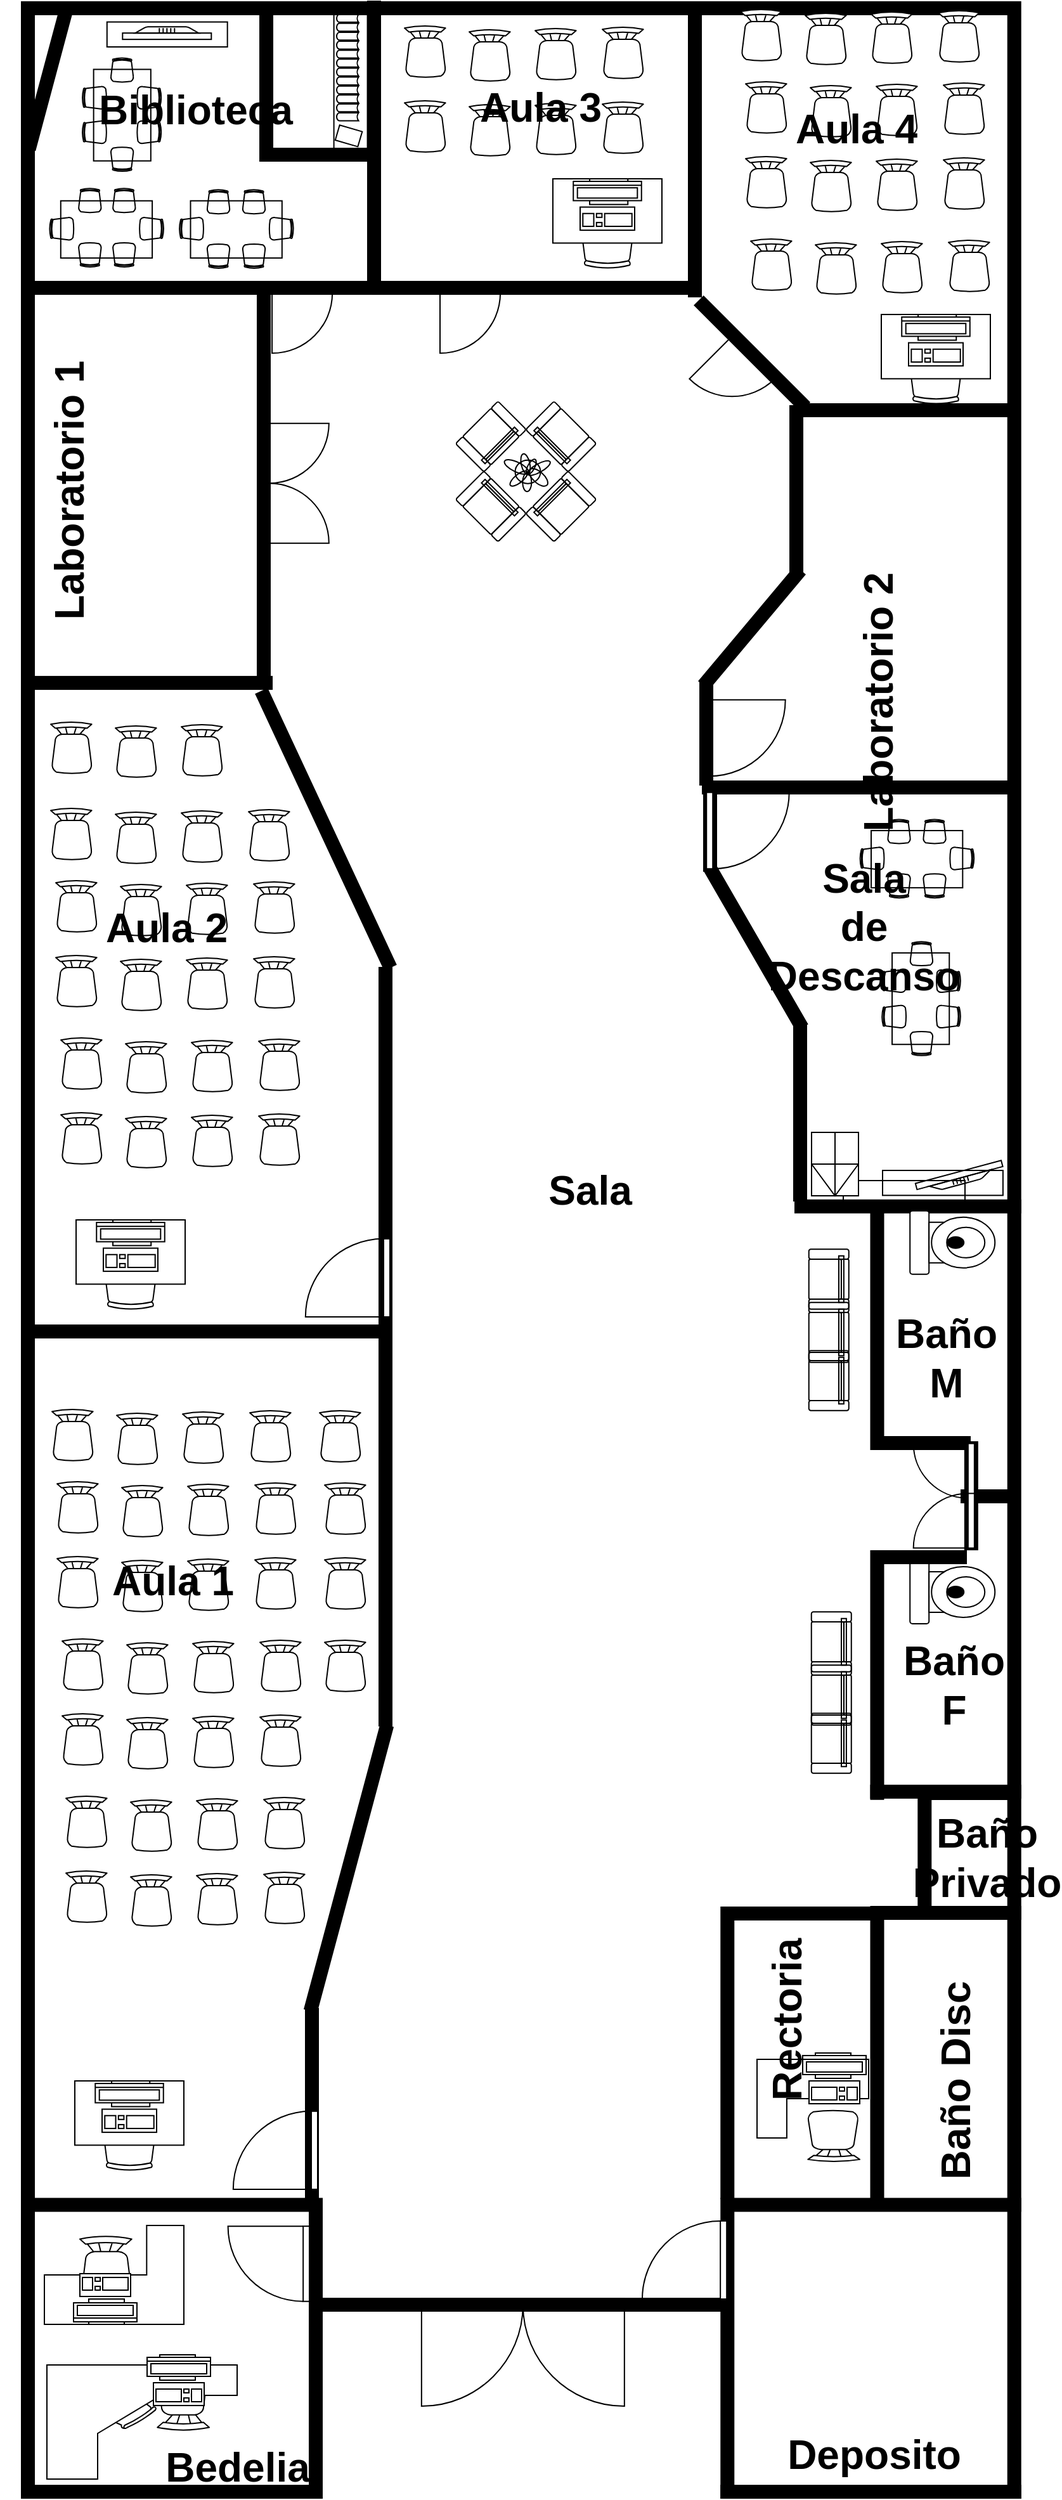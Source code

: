 <mxfile>
    <diagram id="dgVvvzZk0SjWQLnidcV5" name="Page-1">
        <mxGraphModel dx="4303" dy="3529" grid="0" gridSize="39.37" guides="0" tooltips="1" connect="0" arrows="0" fold="1" page="1" pageScale="1" pageWidth="827" pageHeight="1169" background="none" math="0" shadow="0">
            <root>
                <mxCell id="0"/>
                <mxCell id="1" parent="0"/>
                <mxCell id="N5z7B0Zgw7X8fARrvKfL-115" value="" style="verticalLabelPosition=bottom;html=1;verticalAlign=top;align=center;shape=mxgraph.floorplan.chair;fontFamily=Helvetica;fontSize=32;rotation=-180;" vertex="1" parent="1">
                    <mxGeometry x="-1547" y="-105" width="41" height="52" as="geometry"/>
                </mxCell>
                <mxCell id="N5z7B0Zgw7X8fARrvKfL-117" value="" style="verticalLabelPosition=bottom;html=1;verticalAlign=top;align=center;shape=mxgraph.floorplan.chair;fontFamily=Helvetica;fontSize=32;rotation=0;" vertex="1" parent="1">
                    <mxGeometry x="-1608" y="-207" width="41" height="52" as="geometry"/>
                </mxCell>
                <mxCell id="N5z7B0Zgw7X8fARrvKfL-28" value="" style="verticalLabelPosition=bottom;html=1;verticalAlign=top;align=center;shape=mxgraph.floorplan.wall;fillColor=#000000;" vertex="1" parent="1">
                    <mxGeometry x="-1044" y="-1023.62" width="177.86" height="10" as="geometry"/>
                </mxCell>
                <mxCell id="N5z7B0Zgw7X8fARrvKfL-14" value="" style="verticalLabelPosition=bottom;html=1;verticalAlign=top;align=center;shape=mxgraph.floorplan.wallCorner;fillColor=#000000;" vertex="1" parent="1">
                    <mxGeometry x="-946.848" y="-561.022" width="78.74" height="100" as="geometry"/>
                </mxCell>
                <mxCell id="N5z7B0Zgw7X8fARrvKfL-12" value="" style="verticalLabelPosition=bottom;html=1;verticalAlign=top;align=center;shape=mxgraph.floorplan.wallCorner;fillColor=#000000;" vertex="1" parent="1">
                    <mxGeometry x="-984.25" y="-466.534" width="118.11" height="234.251" as="geometry"/>
                </mxCell>
                <mxCell id="lHgjmgHsNAgAAuu9DMxv-4" value="" style="verticalLabelPosition=bottom;html=1;verticalAlign=top;align=center;shape=mxgraph.floorplan.doorUneven;dx=0.5;fillColor=none;" vertex="1" parent="1">
                    <mxGeometry x="-1338.58" y="-157.48" width="160" height="85" as="geometry"/>
                </mxCell>
                <mxCell id="N5z7B0Zgw7X8fARrvKfL-1" value="" style="verticalLabelPosition=bottom;html=1;verticalAlign=top;align=center;shape=mxgraph.floorplan.wall;fillColor=#000000;direction=south;" vertex="1" parent="1">
                    <mxGeometry x="-1417.32" y="-118.11" height="100" as="geometry"/>
                </mxCell>
                <mxCell id="N5z7B0Zgw7X8fARrvKfL-4" value="" style="verticalLabelPosition=bottom;html=1;verticalAlign=top;align=center;shape=mxgraph.floorplan.wall;fillColor=#000000;" vertex="1" parent="1">
                    <mxGeometry x="-1654" y="-10" width="236.68" height="10" as="geometry"/>
                </mxCell>
                <mxCell id="N5z7B0Zgw7X8fARrvKfL-5" value="" style="verticalLabelPosition=bottom;html=1;verticalAlign=top;align=center;shape=mxgraph.floorplan.wall;fillColor=#000000;" vertex="1" parent="1">
                    <mxGeometry x="-1102.36" y="-10" width="236.22" height="10" as="geometry"/>
                </mxCell>
                <mxCell id="N5z7B0Zgw7X8fARrvKfL-6" value="" style="verticalLabelPosition=bottom;html=1;verticalAlign=top;align=center;shape=mxgraph.floorplan.wall;fillColor=#000000;" vertex="1" parent="1">
                    <mxGeometry x="-1417.32" y="-157.48" width="314.96" height="10" as="geometry"/>
                </mxCell>
                <mxCell id="lHgjmgHsNAgAAuu9DMxv-9" value="" style="verticalLabelPosition=bottom;html=1;verticalAlign=top;align=center;shape=mxgraph.floorplan.wallCorner;fillColor=#000000;direction=south;" vertex="1" parent="1">
                    <mxGeometry x="-1653.54" y="-236.22" width="236.54" height="236.22" as="geometry"/>
                </mxCell>
                <mxCell id="lHgjmgHsNAgAAuu9DMxv-10" value="" style="verticalLabelPosition=bottom;html=1;verticalAlign=top;align=center;shape=mxgraph.floorplan.wallCorner;fillColor=#000000;" vertex="1" parent="1">
                    <mxGeometry x="-1102.36" y="-236.22" width="236.22" height="236.22" as="geometry"/>
                </mxCell>
                <mxCell id="N5z7B0Zgw7X8fARrvKfL-9" value="" style="verticalLabelPosition=bottom;html=1;verticalAlign=top;align=center;shape=mxgraph.floorplan.doorRight;aspect=fixed;rotation=90;" vertex="1" parent="1">
                    <mxGeometry x="-1161.415" y="-220.472" width="61.58" height="65.42" as="geometry"/>
                </mxCell>
                <mxCell id="N5z7B0Zgw7X8fARrvKfL-10" value="" style="verticalLabelPosition=bottom;html=1;verticalAlign=top;align=center;shape=mxgraph.floorplan.wallCorner;fillColor=#000000;" vertex="1" parent="1">
                    <mxGeometry x="-1102.36" y="-466" width="124.36" height="229.78" as="geometry"/>
                </mxCell>
                <mxCell id="lHgjmgHsNAgAAuu9DMxv-13" value="" style="verticalLabelPosition=bottom;html=1;verticalAlign=top;align=center;shape=mxgraph.floorplan.wall;fillColor=#000000;" vertex="1" parent="1">
                    <mxGeometry x="-1377.0" y="-1748" width="251.66" height="10" as="geometry"/>
                </mxCell>
                <mxCell id="lHgjmgHsNAgAAuu9DMxv-15" value="" style="verticalLabelPosition=bottom;html=1;verticalAlign=top;align=center;shape=mxgraph.floorplan.wall;fillColor=#000000;rotation=0;" vertex="1" parent="1">
                    <mxGeometry x="-1117" y="-1354" width="246.53" height="10" as="geometry"/>
                </mxCell>
                <mxCell id="lHgjmgHsNAgAAuu9DMxv-14" value="" style="verticalLabelPosition=bottom;html=1;verticalAlign=top;align=center;shape=mxgraph.floorplan.wall;fillColor=#000000;direction=south;" vertex="1" parent="1">
                    <mxGeometry x="-1048" y="-1650" width="10" height="133" as="geometry"/>
                </mxCell>
                <mxCell id="2" value="" style="verticalLabelPosition=bottom;html=1;verticalAlign=top;align=center;shape=mxgraph.floorplan.wall;fillColor=#000000;rotation=45;" vertex="1" parent="1">
                    <mxGeometry x="-1137" y="-1696" width="118.11" height="10" as="geometry"/>
                </mxCell>
                <mxCell id="lHgjmgHsNAgAAuu9DMxv-17" value="" style="verticalLabelPosition=bottom;html=1;verticalAlign=top;align=center;shape=mxgraph.floorplan.wall;fillColor=#000000;direction=south;rotation=90;" vertex="1" parent="1">
                    <mxGeometry x="-1517.78" y="-1877.86" width="10" height="269.71" as="geometry"/>
                </mxCell>
                <mxCell id="3" value="" style="verticalLabelPosition=bottom;html=1;verticalAlign=top;align=center;shape=mxgraph.floorplan.wall;fillColor=#000000;direction=south;" vertex="1" parent="1">
                    <mxGeometry x="-1468" y="-1740.15" width="10" height="304.69" as="geometry"/>
                </mxCell>
                <mxCell id="lHgjmgHsNAgAAuu9DMxv-18" value="" style="verticalLabelPosition=bottom;html=1;verticalAlign=top;align=center;shape=mxgraph.floorplan.doorRight;aspect=fixed;fillColor=none;rotation=90;flipH=1;" vertex="1" parent="1">
                    <mxGeometry x="-1488.06" y="-216.26" width="59.28" height="62.99" as="geometry"/>
                </mxCell>
                <mxCell id="lHgjmgHsNAgAAuu9DMxv-16" value="" style="verticalLabelPosition=bottom;html=1;verticalAlign=top;align=center;shape=mxgraph.floorplan.wall;fillColor=#000000;direction=south;" vertex="1" parent="1">
                    <mxGeometry x="-1381" y="-1969" width="10" height="230" as="geometry"/>
                </mxCell>
                <mxCell id="6" value="" style="verticalLabelPosition=bottom;html=1;verticalAlign=top;align=center;shape=mxgraph.floorplan.wall;fillColor=#000000;rotation=0;" vertex="1" parent="1">
                    <mxGeometry x="-1643" y="-1436.46" width="186.53" height="10" as="geometry"/>
                </mxCell>
                <mxCell id="7" value="" style="verticalLabelPosition=bottom;html=1;verticalAlign=top;align=center;shape=mxgraph.floorplan.wall;fillColor=#000000;rotation=65;" vertex="1" parent="1">
                    <mxGeometry x="-1534" y="-1321" width="240" height="10" as="geometry"/>
                </mxCell>
                <mxCell id="9" value="" style="verticalLabelPosition=bottom;html=1;verticalAlign=top;align=center;shape=mxgraph.floorplan.doorRight;aspect=fixed;rotation=-90;" vertex="1" parent="1">
                    <mxGeometry x="-1114.996" y="-1420" width="60.236" height="64.01" as="geometry"/>
                </mxCell>
                <mxCell id="10" value="" style="verticalLabelPosition=bottom;html=1;verticalAlign=top;align=center;shape=mxgraph.floorplan.wall;fillColor=#000000;direction=south;rotation=0;" vertex="1" parent="1">
                    <mxGeometry x="-1116" y="-1346" width="10" height="63" as="geometry"/>
                </mxCell>
                <mxCell id="11" value="" style="verticalLabelPosition=bottom;html=1;verticalAlign=top;align=center;shape=mxgraph.floorplan.wall;fillColor=#000000;rotation=60;" vertex="1" parent="1">
                    <mxGeometry x="-1147.67" y="-1227.88" width="145.34" height="10" as="geometry"/>
                </mxCell>
                <mxCell id="12" value="" style="verticalLabelPosition=bottom;html=1;verticalAlign=top;align=center;shape=mxgraph.floorplan.wall;fillColor=#000000;direction=south;rotation=90;" vertex="1" parent="1">
                    <mxGeometry x="-960" y="-1733" width="10" height="173" as="geometry"/>
                </mxCell>
                <mxCell id="lHgjmgHsNAgAAuu9DMxv-25" value="" style="group" connectable="0" vertex="1" parent="1">
                    <mxGeometry x="-1311.69" y="-1653.541" width="110.962" height="110.804" as="geometry"/>
                </mxCell>
                <mxCell id="lHgjmgHsNAgAAuu9DMxv-19" value="" style="verticalLabelPosition=bottom;html=1;verticalAlign=top;align=center;shape=mxgraph.floorplan.sofa;fillColor=none;rotation=-45;" vertex="1" parent="lHgjmgHsNAgAAuu9DMxv-25">
                    <mxGeometry x="59.49" y="67.211" width="47.25" height="31.5" as="geometry"/>
                </mxCell>
                <mxCell id="lHgjmgHsNAgAAuu9DMxv-20" value="" style="verticalLabelPosition=bottom;html=1;verticalAlign=top;align=center;shape=mxgraph.floorplan.plant;fillColor=none;" vertex="1" parent="lHgjmgHsNAgAAuu9DMxv-25">
                    <mxGeometry x="39.65" y="39.651" width="31.49" height="31.5" as="geometry"/>
                </mxCell>
                <mxCell id="lHgjmgHsNAgAAuu9DMxv-21" value="" style="verticalLabelPosition=bottom;html=1;verticalAlign=top;align=center;shape=mxgraph.floorplan.sofa;fillColor=none;rotation=45;" vertex="1" parent="lHgjmgHsNAgAAuu9DMxv-25">
                    <mxGeometry x="4.217" y="67.208" width="47.25" height="31.5" as="geometry"/>
                </mxCell>
                <mxCell id="lHgjmgHsNAgAAuu9DMxv-22" value="" style="verticalLabelPosition=bottom;html=1;verticalAlign=top;align=center;shape=mxgraph.floorplan.sofa;fillColor=none;rotation=-135;" vertex="1" parent="lHgjmgHsNAgAAuu9DMxv-25">
                    <mxGeometry x="59.494" y="12.095" width="47.25" height="31.5" as="geometry"/>
                </mxCell>
                <mxCell id="lHgjmgHsNAgAAuu9DMxv-23" value="" style="verticalLabelPosition=bottom;html=1;verticalAlign=top;align=center;shape=mxgraph.floorplan.sofa;fillColor=none;rotation=-225;" vertex="1" parent="lHgjmgHsNAgAAuu9DMxv-25">
                    <mxGeometry x="4.221" y="12.092" width="47.25" height="31.5" as="geometry"/>
                </mxCell>
                <mxCell id="15" value="" style="verticalLabelPosition=bottom;html=1;verticalAlign=top;align=center;shape=mxgraph.floorplan.wall;fillColor=#000000;direction=south;" vertex="1" parent="1">
                    <mxGeometry x="-1128.0" y="-1966" width="10" height="230" as="geometry"/>
                </mxCell>
                <mxCell id="lHgjmgHsNAgAAuu9DMxv-26" value="" style="verticalLabelPosition=bottom;html=1;verticalAlign=top;align=center;shape=mxgraph.floorplan.flat_tv;fillColor=none;" vertex="1" parent="1">
                    <mxGeometry x="-1574.34" y="-1948.93" width="70" height="10" as="geometry"/>
                </mxCell>
                <mxCell id="14" value="" style="verticalLabelPosition=bottom;html=1;verticalAlign=top;align=center;shape=mxgraph.floorplan.wall;fillColor=#000000;direction=south;rotation=0;" vertex="1" parent="1">
                    <mxGeometry x="-1045" y="-1163" width="10" height="140" as="geometry"/>
                </mxCell>
                <mxCell id="4" value="" style="verticalLabelPosition=bottom;html=1;verticalAlign=top;align=center;shape=mxgraph.floorplan.wall;fillColor=#000000;direction=south;rotation=40;" vertex="1" parent="1">
                    <mxGeometry x="-1083" y="-1534" width="10" height="118.11" as="geometry"/>
                </mxCell>
                <mxCell id="N5z7B0Zgw7X8fARrvKfL-37" value="" style="verticalLabelPosition=bottom;html=1;verticalAlign=top;align=center;shape=mxgraph.floorplan.wallCorner;fillColor=#000000;direction=north" vertex="1" parent="1">
                    <mxGeometry x="-984.25" y="-1015" width="78.25" height="188" as="geometry"/>
                </mxCell>
                <mxCell id="lHgjmgHsNAgAAuu9DMxv-42" value="" style="group" connectable="0" vertex="1" parent="1">
                    <mxGeometry x="-1606.292" y="-1924.508" width="62.697" height="89.869" as="geometry"/>
                </mxCell>
                <mxCell id="lHgjmgHsNAgAAuu9DMxv-34" value="" style="verticalLabelPosition=bottom;html=1;verticalAlign=top;align=center;shape=mxgraph.floorplan.office_chair;shadow=0;fillColor=none;rotation=90;" vertex="1" parent="lHgjmgHsNAgAAuu9DMxv-42">
                    <mxGeometry x="43.981" y="21.904" width="18.04" height="19.393" as="geometry"/>
                </mxCell>
                <mxCell id="lHgjmgHsNAgAAuu9DMxv-35" value="" style="verticalLabelPosition=bottom;html=1;verticalAlign=top;align=center;shape=mxgraph.floorplan.office_chair;shadow=0;direction=west;fillColor=none;rotation=90;" vertex="1" parent="lHgjmgHsNAgAAuu9DMxv-42">
                    <mxGeometry x="0.677" y="21.904" width="18.04" height="19.393" as="geometry"/>
                </mxCell>
                <mxCell id="lHgjmgHsNAgAAuu9DMxv-36" value="" style="verticalLabelPosition=bottom;html=1;verticalAlign=top;align=center;shape=mxgraph.floorplan.office_chair;shadow=0;direction=north;fillColor=none;rotation=90;" vertex="1" parent="lHgjmgHsNAgAAuu9DMxv-42">
                    <mxGeometry x="21.904" y="0.677" width="19.393" height="18.04" as="geometry"/>
                </mxCell>
                <mxCell id="lHgjmgHsNAgAAuu9DMxv-37" value="" style="verticalLabelPosition=bottom;html=1;verticalAlign=top;align=center;shape=mxgraph.floorplan.office_chair;shadow=0;direction=south;fillColor=none;rotation=90;" vertex="1" parent="lHgjmgHsNAgAAuu9DMxv-42">
                    <mxGeometry x="21.904" y="71.153" width="19.393" height="18.04" as="geometry"/>
                </mxCell>
                <mxCell id="lHgjmgHsNAgAAuu9DMxv-38" value="" style="verticalLabelPosition=bottom;html=1;verticalAlign=top;align=center;shape=mxgraph.floorplan.office_chair;shadow=0;fillColor=none;rotation=90;" vertex="1" parent="lHgjmgHsNAgAAuu9DMxv-42">
                    <mxGeometry x="43.981" y="49.076" width="18.04" height="19.393" as="geometry"/>
                </mxCell>
                <mxCell id="lHgjmgHsNAgAAuu9DMxv-39" value="" style="verticalLabelPosition=bottom;html=1;verticalAlign=top;align=center;shape=mxgraph.floorplan.office_chair;shadow=0;direction=west;fillColor=none;rotation=90;" vertex="1" parent="lHgjmgHsNAgAAuu9DMxv-42">
                    <mxGeometry x="0.677" y="49.076" width="18.04" height="19.393" as="geometry"/>
                </mxCell>
                <mxCell id="lHgjmgHsNAgAAuu9DMxv-40" value="" style="shape=rect;shadow=0;fillColor=none;rotation=90;" vertex="1" parent="lHgjmgHsNAgAAuu9DMxv-42">
                    <mxGeometry x="-4.418" y="22.753" width="72.16" height="45.1" as="geometry"/>
                </mxCell>
                <mxCell id="20" value="" style="verticalLabelPosition=bottom;html=1;verticalAlign=top;align=center;shape=mxgraph.floorplan.wall;fillColor=#000000;direction=south;" vertex="1" parent="1">
                    <mxGeometry x="-1430" y="-386" width="10" height="150.46" as="geometry"/>
                </mxCell>
                <mxCell id="lHgjmgHsNAgAAuu9DMxv-43" value="" style="group;rotation=90;" connectable="0" vertex="1" parent="1">
                    <mxGeometry x="-1618.105" y="-1834.641" width="62.697" height="89.869" as="geometry"/>
                </mxCell>
                <mxCell id="lHgjmgHsNAgAAuu9DMxv-44" value="" style="verticalLabelPosition=bottom;html=1;verticalAlign=top;align=center;shape=mxgraph.floorplan.office_chair;shadow=0;fillColor=none;rotation=180;" vertex="1" parent="lHgjmgHsNAgAAuu9DMxv-43">
                    <mxGeometry x="36" y="56" width="18.04" height="19.393" as="geometry"/>
                </mxCell>
                <mxCell id="lHgjmgHsNAgAAuu9DMxv-45" value="" style="verticalLabelPosition=bottom;html=1;verticalAlign=top;align=center;shape=mxgraph.floorplan.office_chair;shadow=0;direction=west;fillColor=none;rotation=180;" vertex="1" parent="lHgjmgHsNAgAAuu9DMxv-43">
                    <mxGeometry x="36" y="13" width="18.04" height="19.393" as="geometry"/>
                </mxCell>
                <mxCell id="lHgjmgHsNAgAAuu9DMxv-46" value="" style="verticalLabelPosition=bottom;html=1;verticalAlign=top;align=center;shape=mxgraph.floorplan.office_chair;shadow=0;direction=north;fillColor=none;rotation=180;" vertex="1" parent="lHgjmgHsNAgAAuu9DMxv-43">
                    <mxGeometry x="57" y="36" width="19.393" height="18.04" as="geometry"/>
                </mxCell>
                <mxCell id="lHgjmgHsNAgAAuu9DMxv-47" value="" style="verticalLabelPosition=bottom;html=1;verticalAlign=top;align=center;shape=mxgraph.floorplan.office_chair;shadow=0;direction=south;fillColor=none;rotation=180;" vertex="1" parent="lHgjmgHsNAgAAuu9DMxv-43">
                    <mxGeometry x="-14" y="36" width="19.393" height="18.04" as="geometry"/>
                </mxCell>
                <mxCell id="lHgjmgHsNAgAAuu9DMxv-48" value="" style="verticalLabelPosition=bottom;html=1;verticalAlign=top;align=center;shape=mxgraph.floorplan.office_chair;shadow=0;fillColor=none;rotation=180;" vertex="1" parent="lHgjmgHsNAgAAuu9DMxv-43">
                    <mxGeometry x="9" y="56" width="18.04" height="19.393" as="geometry"/>
                </mxCell>
                <mxCell id="lHgjmgHsNAgAAuu9DMxv-49" value="" style="verticalLabelPosition=bottom;html=1;verticalAlign=top;align=center;shape=mxgraph.floorplan.office_chair;shadow=0;direction=west;fillColor=none;rotation=180;" vertex="1" parent="lHgjmgHsNAgAAuu9DMxv-43">
                    <mxGeometry x="9" y="13" width="18.04" height="19.393" as="geometry"/>
                </mxCell>
                <mxCell id="lHgjmgHsNAgAAuu9DMxv-50" value="" style="shape=rect;shadow=0;fillColor=none;rotation=180;" vertex="1" parent="lHgjmgHsNAgAAuu9DMxv-43">
                    <mxGeometry x="-5" y="23" width="72.16" height="45.1" as="geometry"/>
                </mxCell>
                <mxCell id="21" value="" style="verticalLabelPosition=bottom;html=1;verticalAlign=top;align=center;shape=mxgraph.floorplan.wall;fillColor=#000000;direction=south;rotation=15;" vertex="1" parent="1">
                    <mxGeometry x="-1401" y="-613" width="10" height="232.46" as="geometry"/>
                </mxCell>
                <mxCell id="5" value="" style="verticalLabelPosition=bottom;html=1;verticalAlign=top;align=center;shape=mxgraph.floorplan.wall;fillColor=#000000;direction=south;rotation=0;" vertex="1" parent="1">
                    <mxGeometry x="-1119" y="-1433" width="10" height="82" as="geometry"/>
                </mxCell>
                <mxCell id="lHgjmgHsNAgAAuu9DMxv-51" value="" style="group;rotation=90;" connectable="0" vertex="1" parent="1">
                    <mxGeometry x="-1515.748" y="-1834.644" width="62.697" height="89.869" as="geometry"/>
                </mxCell>
                <mxCell id="lHgjmgHsNAgAAuu9DMxv-52" value="" style="verticalLabelPosition=bottom;html=1;verticalAlign=top;align=center;shape=mxgraph.floorplan.office_chair;shadow=0;fillColor=none;rotation=180;" vertex="1" parent="lHgjmgHsNAgAAuu9DMxv-51">
                    <mxGeometry x="36" y="57" width="18.04" height="19.393" as="geometry"/>
                </mxCell>
                <mxCell id="lHgjmgHsNAgAAuu9DMxv-53" value="" style="verticalLabelPosition=bottom;html=1;verticalAlign=top;align=center;shape=mxgraph.floorplan.office_chair;shadow=0;direction=west;fillColor=none;rotation=180;" vertex="1" parent="lHgjmgHsNAgAAuu9DMxv-51">
                    <mxGeometry x="36" y="14" width="18.04" height="19.393" as="geometry"/>
                </mxCell>
                <mxCell id="lHgjmgHsNAgAAuu9DMxv-54" value="" style="verticalLabelPosition=bottom;html=1;verticalAlign=top;align=center;shape=mxgraph.floorplan.office_chair;shadow=0;direction=north;fillColor=none;rotation=180;" vertex="1" parent="lHgjmgHsNAgAAuu9DMxv-51">
                    <mxGeometry x="57" y="36" width="19.393" height="18.04" as="geometry"/>
                </mxCell>
                <mxCell id="lHgjmgHsNAgAAuu9DMxv-55" value="" style="verticalLabelPosition=bottom;html=1;verticalAlign=top;align=center;shape=mxgraph.floorplan.office_chair;shadow=0;direction=south;fillColor=none;rotation=180;" vertex="1" parent="lHgjmgHsNAgAAuu9DMxv-51">
                    <mxGeometry x="-14" y="36" width="19.393" height="18.04" as="geometry"/>
                </mxCell>
                <mxCell id="lHgjmgHsNAgAAuu9DMxv-56" value="" style="verticalLabelPosition=bottom;html=1;verticalAlign=top;align=center;shape=mxgraph.floorplan.office_chair;shadow=0;fillColor=none;rotation=180;" vertex="1" parent="lHgjmgHsNAgAAuu9DMxv-51">
                    <mxGeometry x="8" y="57" width="18.04" height="19.393" as="geometry"/>
                </mxCell>
                <mxCell id="lHgjmgHsNAgAAuu9DMxv-57" value="" style="verticalLabelPosition=bottom;html=1;verticalAlign=top;align=center;shape=mxgraph.floorplan.office_chair;shadow=0;direction=west;fillColor=none;rotation=180;" vertex="1" parent="lHgjmgHsNAgAAuu9DMxv-51">
                    <mxGeometry x="8" y="14" width="18.04" height="19.393" as="geometry"/>
                </mxCell>
                <mxCell id="lHgjmgHsNAgAAuu9DMxv-58" value="" style="shape=rect;shadow=0;fillColor=none;rotation=180;" vertex="1" parent="lHgjmgHsNAgAAuu9DMxv-51">
                    <mxGeometry x="-5" y="23" width="72.16" height="45.1" as="geometry"/>
                </mxCell>
                <mxCell id="lHgjmgHsNAgAAuu9DMxv-61" value="" style="verticalLabelPosition=bottom;html=1;verticalAlign=top;align=center;shape=mxgraph.floorplan.wall;fillColor=#000000;rotation=-75;" vertex="1" parent="1">
                    <mxGeometry x="-1691.01" y="-1913.65" width="115.75" height="10" as="geometry"/>
                </mxCell>
                <mxCell id="22" value="" style="verticalLabelPosition=bottom;html=1;verticalAlign=top;align=center;shape=mxgraph.floorplan.wall;fillColor=#000000;direction=south;" vertex="1" parent="1">
                    <mxGeometry x="-1372" y="-1207" width="10" height="598" as="geometry"/>
                </mxCell>
                <mxCell id="lHgjmgHsNAgAAuu9DMxv-67" value="" style="verticalLabelPosition=bottom;html=1;verticalAlign=top;align=center;shape=mxgraph.floorplan.doorLeft;aspect=fixed;fillColor=none;" vertex="1" parent="1">
                    <mxGeometry x="-1456.47" y="-1744" width="47.55" height="50.53" as="geometry"/>
                </mxCell>
                <mxCell id="lHgjmgHsNAgAAuu9DMxv-65" value="" style="rounded=0;whiteSpace=wrap;html=1;fillColor=none;" vertex="1" parent="1">
                    <mxGeometry x="-1586.61" y="-1952.68" width="94.95" height="19.68" as="geometry"/>
                </mxCell>
                <mxCell id="lHgjmgHsNAgAAuu9DMxv-68" value="" style="verticalLabelPosition=bottom;html=1;verticalAlign=top;align=center;shape=mxgraph.floorplan.doorDouble;aspect=fixed;fillColor=none;rotation=-90;" vertex="1" parent="1">
                    <mxGeometry x="-1486" y="-1614" width="94.488" height="50.19" as="geometry"/>
                </mxCell>
                <mxCell id="lHgjmgHsNAgAAuu9DMxv-66" value="" style="verticalLabelPosition=bottom;html=1;verticalAlign=top;align=center;shape=mxgraph.floorplan.wallCorner;fillColor=#000000;direction=north" vertex="1" parent="1">
                    <mxGeometry x="-1466" y="-1960.63" width="86" height="117.63" as="geometry"/>
                </mxCell>
                <mxCell id="25" value="" style="verticalLabelPosition=bottom;html=1;verticalAlign=top;align=center;shape=mxgraph.floorplan.doorRight;aspect=fixed;rotation=90;" vertex="1" parent="1">
                    <mxGeometry x="-1427.005" y="-995.002" width="61.58" height="65.42" as="geometry"/>
                </mxCell>
                <mxCell id="N5z7B0Zgw7X8fARrvKfL-42" value="" style="verticalLabelPosition=bottom;html=1;verticalAlign=top;align=center;shape=mxgraph.floorplan.toilet;rotation=-90;" vertex="1" parent="1">
                    <mxGeometry x="-944.88" y="-1023.62" width="50" height="67" as="geometry"/>
                </mxCell>
                <mxCell id="26" value="" style="verticalLabelPosition=bottom;html=1;verticalAlign=top;align=center;shape=mxgraph.floorplan.doorRight;aspect=fixed;rotation=90;" vertex="1" parent="1">
                    <mxGeometry x="-1484.005" y="-307.002" width="61.58" height="65.42" as="geometry"/>
                </mxCell>
                <mxCell id="N5z7B0Zgw7X8fARrvKfL-43" value="" style="verticalLabelPosition=bottom;html=1;verticalAlign=top;align=center;shape=mxgraph.floorplan.toilet;rotation=-90;" vertex="1" parent="1">
                    <mxGeometry x="-944.88" y="-748.03" width="50" height="67" as="geometry"/>
                </mxCell>
                <mxCell id="27" value="" style="verticalLabelPosition=bottom;html=1;verticalAlign=top;align=center;shape=mxgraph.floorplan.doorRight;aspect=fixed;rotation=-90;" vertex="1" parent="1">
                    <mxGeometry x="-1111.996" y="-1347" width="60.236" height="64.01" as="geometry"/>
                </mxCell>
                <mxCell id="18" value="" style="verticalLabelPosition=bottom;html=1;verticalAlign=top;align=center;shape=mxgraph.floorplan.wall;fillColor=#000000;direction=south;rotation=90;" vertex="1" parent="1">
                    <mxGeometry x="-1510" y="-1062" width="10" height="284" as="geometry"/>
                </mxCell>
                <mxCell id="28" value="" style="verticalLabelPosition=bottom;html=1;verticalAlign=top;align=center;shape=mxgraph.floorplan.doorLeft;aspect=fixed;fillColor=none;" vertex="1" parent="1">
                    <mxGeometry x="-1324" y="-1744" width="47.55" height="50.53" as="geometry"/>
                </mxCell>
                <mxCell id="N5z7B0Zgw7X8fARrvKfL-41" value="" style="verticalLabelPosition=bottom;html=1;verticalAlign=top;align=center;shape=mxgraph.floorplan.wall;fillColor=#000000;" vertex="1" parent="1">
                    <mxGeometry x="-984.25" y="-559.05" width="118.11" height="3.94" as="geometry"/>
                </mxCell>
                <mxCell id="29" value="" style="verticalLabelPosition=bottom;html=1;verticalAlign=top;align=center;shape=mxgraph.floorplan.doorLeft;aspect=fixed;fillColor=none;rotation=45;" vertex="1" parent="1">
                    <mxGeometry x="-1115" y="-1699" width="47.55" height="50.53" as="geometry"/>
                </mxCell>
                <mxCell id="lHgjmgHsNAgAAuu9DMxv-6" value="" style="verticalLabelPosition=bottom;html=1;verticalAlign=top;align=center;shape=mxgraph.floorplan.wallU;fillColor=#000000;" vertex="1" parent="1">
                    <mxGeometry x="-1654" y="-1968.5" width="787.86" height="1968.5" as="geometry"/>
                </mxCell>
                <mxCell id="N5z7B0Zgw7X8fARrvKfL-40" value="" style="verticalLabelPosition=bottom;html=1;verticalAlign=top;align=center;shape=mxgraph.floorplan.wallCorner;fillColor=#000000;" vertex="1" parent="1">
                    <mxGeometry x="-984.25" y="-747" width="75.25" height="195.82" as="geometry"/>
                </mxCell>
                <mxCell id="N5z7B0Zgw7X8fARrvKfL-48" value="&lt;font style=&quot;font-size: 32px&quot;&gt;Bedelia&lt;/font&gt;" style="text;strokeColor=none;fillColor=none;html=1;fontSize=24;fontStyle=1;verticalAlign=middle;align=center;" vertex="1" parent="1">
                    <mxGeometry x="-1534" y="-44.0" width="100" height="40" as="geometry"/>
                </mxCell>
                <mxCell id="N5z7B0Zgw7X8fARrvKfL-49" value="&lt;font style=&quot;font-size: 32px&quot;&gt;Deposito&lt;/font&gt;" style="text;strokeColor=none;fillColor=none;html=1;fontSize=24;fontStyle=1;verticalAlign=middle;align=center;" vertex="1" parent="1">
                    <mxGeometry x="-1032" y="-54.0" width="100" height="40" as="geometry"/>
                </mxCell>
                <mxCell id="N5z7B0Zgw7X8fARrvKfL-51" value="&lt;font style=&quot;font-size: 32px&quot;&gt;Baño&lt;br&gt;F&lt;br&gt;&lt;/font&gt;" style="text;strokeColor=none;fillColor=none;html=1;fontSize=24;fontStyle=1;verticalAlign=middle;align=center;" vertex="1" parent="1">
                    <mxGeometry x="-969.0" y="-661" width="100" height="40" as="geometry"/>
                </mxCell>
                <mxCell id="N5z7B0Zgw7X8fARrvKfL-53" value="&lt;font style=&quot;font-size: 32px&quot;&gt;Baño&lt;br&gt;M&lt;br&gt;&lt;/font&gt;" style="text;strokeColor=none;fillColor=none;html=1;fontSize=24;fontStyle=1;verticalAlign=middle;align=center;" vertex="1" parent="1">
                    <mxGeometry x="-975.0" y="-919" width="100" height="40" as="geometry"/>
                </mxCell>
                <mxCell id="N5z7B0Zgw7X8fARrvKfL-55" value="&lt;font style=&quot;font-size: 32px&quot;&gt;Sala&lt;br&gt;de&lt;br&gt;Descanso&lt;br&gt;&lt;/font&gt;" style="text;strokeColor=none;fillColor=none;html=1;fontSize=24;fontStyle=1;verticalAlign=middle;align=center;" vertex="1" parent="1">
                    <mxGeometry x="-1040" y="-1259" width="100" height="40" as="geometry"/>
                </mxCell>
                <mxCell id="N5z7B0Zgw7X8fARrvKfL-56" value="&lt;font style=&quot;font-size: 32px&quot;&gt;Laboratorio 2&lt;br&gt;&lt;/font&gt;" style="text;strokeColor=none;fillColor=none;html=1;fontSize=24;fontStyle=1;verticalAlign=middle;align=center;rotation=-90;" vertex="1" parent="1">
                    <mxGeometry x="-1028" y="-1436" width="100" height="40" as="geometry"/>
                </mxCell>
                <mxCell id="N5z7B0Zgw7X8fARrvKfL-57" value="&lt;font style=&quot;font-size: 32px&quot;&gt;Laboratorio 1&lt;br&gt;&lt;br&gt;&lt;/font&gt;" style="text;strokeColor=none;fillColor=none;html=1;fontSize=24;fontStyle=1;verticalAlign=middle;align=center;direction=south;rotation=-90;" vertex="1" parent="1">
                    <mxGeometry x="-1617" y="-1633" width="40" height="100" as="geometry"/>
                </mxCell>
                <mxCell id="31" value="&lt;font style=&quot;font-size: 32px&quot;&gt;Baño Disc&lt;/font&gt;" style="text;strokeColor=none;fillColor=none;html=1;fontSize=24;fontStyle=1;verticalAlign=middle;align=center;rotation=-90;" vertex="1" parent="1">
                    <mxGeometry x="-967.0" y="-349" width="100" height="40" as="geometry"/>
                </mxCell>
                <mxCell id="lHgjmgHsNAgAAuu9DMxv-82" value="" style="verticalLabelPosition=bottom;html=1;verticalAlign=top;align=center;shape=mxgraph.floorplan.bookcase;fontSize=14;fillColor=none;rotation=90;" vertex="1" parent="1">
                    <mxGeometry x="-1447.41" y="-1918.93" width="105.9" height="26.48" as="geometry"/>
                </mxCell>
                <mxCell id="N5z7B0Zgw7X8fARrvKfL-59" value="&lt;font style=&quot;font-size: 32px&quot;&gt;Biblioteca&lt;br&gt;&lt;/font&gt;" style="text;strokeColor=none;fillColor=none;html=1;fontSize=24;fontStyle=1;verticalAlign=middle;align=center;" vertex="1" parent="1">
                    <mxGeometry x="-1567" y="-1903" width="100" height="40" as="geometry"/>
                </mxCell>
                <mxCell id="N5z7B0Zgw7X8fARrvKfL-76" value="" style="group;rotation=-180;" vertex="1" connectable="0" parent="1">
                    <mxGeometry x="-1671" y="-381" width="148.913" height="125.036" as="geometry"/>
                </mxCell>
                <mxCell id="N5z7B0Zgw7X8fARrvKfL-174" value="" style="group" vertex="1" connectable="0" parent="N5z7B0Zgw7X8fARrvKfL-76">
                    <mxGeometry x="59" y="52" width="86" height="70.96" as="geometry"/>
                </mxCell>
                <mxCell id="N5z7B0Zgw7X8fARrvKfL-73" value="" style="verticalLabelPosition=bottom;html=1;verticalAlign=top;align=center;shape=mxgraph.floorplan.office_chair;shadow=0;fontFamily=Helvetica;fontSize=32;rotation=-180;" vertex="1" parent="N5z7B0Zgw7X8fARrvKfL-174">
                    <mxGeometry x="21.5" y="27.37" width="43" height="43.59" as="geometry"/>
                </mxCell>
                <mxCell id="N5z7B0Zgw7X8fARrvKfL-74" value="" style="shape=rect;shadow=0;fontFamily=Helvetica;fontSize=32;rotation=-180;" vertex="1" parent="N5z7B0Zgw7X8fARrvKfL-174">
                    <mxGeometry x="1.153e-14" y="5.422e-15" width="86" height="50.686" as="geometry"/>
                </mxCell>
                <mxCell id="N5z7B0Zgw7X8fARrvKfL-75" value="" style="verticalLabelPosition=bottom;html=1;verticalAlign=top;align=center;shape=mxgraph.floorplan.workstation;shadow=0;flipV=1;fontFamily=Helvetica;fontSize=32;rotation=-180;" vertex="1" parent="N5z7B0Zgw7X8fARrvKfL-174">
                    <mxGeometry x="16.125" y="5.422e-15" width="53.75" height="40.549" as="geometry"/>
                </mxCell>
                <mxCell id="32" value="" style="verticalLabelPosition=bottom;html=1;verticalAlign=top;align=center;shape=mxgraph.floorplan.wall;fillColor=#000000;" vertex="1" parent="1">
                    <mxGeometry x="-913" y="-795" width="37.86" height="10" as="geometry"/>
                </mxCell>
                <mxCell id="N5z7B0Zgw7X8fARrvKfL-81" value="&lt;font style=&quot;font-size: 32px&quot;&gt;Baño&lt;br&gt;Privado&lt;br&gt;&lt;/font&gt;" style="text;strokeColor=none;fillColor=none;html=1;fontSize=24;fontStyle=1;verticalAlign=middle;align=center;" vertex="1" parent="1">
                    <mxGeometry x="-943.0" y="-525" width="100" height="40" as="geometry"/>
                </mxCell>
                <mxCell id="33" value="" style="verticalLabelPosition=bottom;html=1;verticalAlign=top;align=center;shape=mxgraph.floorplan.wall;fillColor=#000000;rotation=90;" vertex="1" parent="1">
                    <mxGeometry x="-947.57" y="-795.43" width="85" height="10" as="geometry"/>
                </mxCell>
                <mxCell id="34" value="" style="verticalLabelPosition=bottom;html=1;verticalAlign=top;align=center;shape=mxgraph.floorplan.doorLeft;aspect=fixed;rotation=90;" vertex="1" parent="1">
                    <mxGeometry x="-947" y="-833" width="43.08" height="45.77" as="geometry"/>
                </mxCell>
                <mxCell id="35" value="" style="verticalLabelPosition=bottom;html=1;verticalAlign=top;align=center;shape=mxgraph.floorplan.doorRight;aspect=fixed;rotation=90;" vertex="1" parent="1">
                    <mxGeometry x="-947" y="-793.63" width="43.08" height="45.77" as="geometry"/>
                </mxCell>
                <mxCell id="36" value="" style="verticalLabelPosition=bottom;html=1;verticalAlign=top;align=center;shape=mxgraph.floorplan.sofa;fillColor=none;rotation=90;" vertex="1" parent="1">
                    <mxGeometry x="-1041" y="-977" width="47.25" height="31.5" as="geometry"/>
                </mxCell>
                <mxCell id="37" value="" style="verticalLabelPosition=bottom;html=1;verticalAlign=top;align=center;shape=mxgraph.floorplan.sofa;fillColor=none;rotation=90;" vertex="1" parent="1">
                    <mxGeometry x="-1041" y="-935" width="47.25" height="31.5" as="geometry"/>
                </mxCell>
                <mxCell id="38" value="" style="verticalLabelPosition=bottom;html=1;verticalAlign=top;align=center;shape=mxgraph.floorplan.sofa;fillColor=none;rotation=90;" vertex="1" parent="1">
                    <mxGeometry x="-1041" y="-897" width="47.25" height="31.5" as="geometry"/>
                </mxCell>
                <mxCell id="39" value="" style="verticalLabelPosition=bottom;html=1;verticalAlign=top;align=center;shape=mxgraph.floorplan.sofa;fillColor=none;rotation=90;" vertex="1" parent="1">
                    <mxGeometry x="-1039" y="-691.0" width="47.25" height="31.5" as="geometry"/>
                </mxCell>
                <mxCell id="40" value="" style="verticalLabelPosition=bottom;html=1;verticalAlign=top;align=center;shape=mxgraph.floorplan.sofa;fillColor=none;rotation=90;" vertex="1" parent="1">
                    <mxGeometry x="-1039" y="-649.0" width="47.25" height="31.5" as="geometry"/>
                </mxCell>
                <mxCell id="41" value="" style="verticalLabelPosition=bottom;html=1;verticalAlign=top;align=center;shape=mxgraph.floorplan.sofa;fillColor=none;rotation=90;" vertex="1" parent="1">
                    <mxGeometry x="-1039" y="-611" width="47.25" height="31.5" as="geometry"/>
                </mxCell>
                <mxCell id="42" value="" style="verticalLabelPosition=bottom;html=1;verticalAlign=top;align=center;shape=mxgraph.floorplan.chair;fontFamily=Helvetica;fontSize=32;" vertex="1" parent="1">
                    <mxGeometry x="-1621.998" y="-619" width="32.433" height="41.134" as="geometry"/>
                </mxCell>
                <mxCell id="43" value="" style="verticalLabelPosition=bottom;html=1;verticalAlign=top;align=center;shape=mxgraph.floorplan.chair;fontFamily=Helvetica;fontSize=32;" vertex="1" parent="1">
                    <mxGeometry x="-1622.001" y="-678.003" width="32.433" height="41.134" as="geometry"/>
                </mxCell>
                <mxCell id="44" value="" style="verticalLabelPosition=bottom;html=1;verticalAlign=top;align=center;shape=mxgraph.floorplan.chair;fontFamily=Helvetica;fontSize=32;" vertex="1" parent="1">
                    <mxGeometry x="-1625.998" y="-743" width="32.433" height="41.134" as="geometry"/>
                </mxCell>
                <mxCell id="45" value="" style="verticalLabelPosition=bottom;html=1;verticalAlign=top;align=center;shape=mxgraph.floorplan.chair;fontFamily=Helvetica;fontSize=32;" vertex="1" parent="1">
                    <mxGeometry x="-1626.001" y="-802.003" width="32.433" height="41.134" as="geometry"/>
                </mxCell>
                <mxCell id="46" value="" style="verticalLabelPosition=bottom;html=1;verticalAlign=top;align=center;shape=mxgraph.floorplan.chair;fontFamily=Helvetica;fontSize=32;" vertex="1" parent="1">
                    <mxGeometry x="-1570.998" y="-616" width="32.433" height="41.134" as="geometry"/>
                </mxCell>
                <mxCell id="47" value="" style="verticalLabelPosition=bottom;html=1;verticalAlign=top;align=center;shape=mxgraph.floorplan.chair;fontFamily=Helvetica;fontSize=32;" vertex="1" parent="1">
                    <mxGeometry x="-1571.001" y="-675.003" width="32.433" height="41.134" as="geometry"/>
                </mxCell>
                <mxCell id="48" value="" style="verticalLabelPosition=bottom;html=1;verticalAlign=top;align=center;shape=mxgraph.floorplan.chair;fontFamily=Helvetica;fontSize=32;" vertex="1" parent="1">
                    <mxGeometry x="-1574.998" y="-740" width="32.433" height="41.134" as="geometry"/>
                </mxCell>
                <mxCell id="49" value="" style="verticalLabelPosition=bottom;html=1;verticalAlign=top;align=center;shape=mxgraph.floorplan.chair;fontFamily=Helvetica;fontSize=32;" vertex="1" parent="1">
                    <mxGeometry x="-1575.001" y="-799.003" width="32.433" height="41.134" as="geometry"/>
                </mxCell>
                <mxCell id="50" value="" style="verticalLabelPosition=bottom;html=1;verticalAlign=top;align=center;shape=mxgraph.floorplan.chair;fontFamily=Helvetica;fontSize=32;" vertex="1" parent="1">
                    <mxGeometry x="-1518.998" y="-617" width="32.433" height="41.134" as="geometry"/>
                </mxCell>
                <mxCell id="51" value="" style="verticalLabelPosition=bottom;html=1;verticalAlign=top;align=center;shape=mxgraph.floorplan.chair;fontFamily=Helvetica;fontSize=32;" vertex="1" parent="1">
                    <mxGeometry x="-1519.001" y="-676.003" width="32.433" height="41.134" as="geometry"/>
                </mxCell>
                <mxCell id="52" value="" style="verticalLabelPosition=bottom;html=1;verticalAlign=top;align=center;shape=mxgraph.floorplan.chair;fontFamily=Helvetica;fontSize=32;" vertex="1" parent="1">
                    <mxGeometry x="-1522.998" y="-741" width="32.433" height="41.134" as="geometry"/>
                </mxCell>
                <mxCell id="53" value="" style="verticalLabelPosition=bottom;html=1;verticalAlign=top;align=center;shape=mxgraph.floorplan.chair;fontFamily=Helvetica;fontSize=32;" vertex="1" parent="1">
                    <mxGeometry x="-1523.001" y="-800.003" width="32.433" height="41.134" as="geometry"/>
                </mxCell>
                <mxCell id="54" value="" style="verticalLabelPosition=bottom;html=1;verticalAlign=top;align=center;shape=mxgraph.floorplan.chair;fontFamily=Helvetica;fontSize=32;" vertex="1" parent="1">
                    <mxGeometry x="-1465.998" y="-618" width="32.433" height="41.134" as="geometry"/>
                </mxCell>
                <mxCell id="55" value="" style="verticalLabelPosition=bottom;html=1;verticalAlign=top;align=center;shape=mxgraph.floorplan.chair;fontFamily=Helvetica;fontSize=32;" vertex="1" parent="1">
                    <mxGeometry x="-1466.001" y="-677.003" width="32.433" height="41.134" as="geometry"/>
                </mxCell>
                <mxCell id="56" value="" style="verticalLabelPosition=bottom;html=1;verticalAlign=top;align=center;shape=mxgraph.floorplan.chair;fontFamily=Helvetica;fontSize=32;" vertex="1" parent="1">
                    <mxGeometry x="-1469.998" y="-742" width="32.433" height="41.134" as="geometry"/>
                </mxCell>
                <mxCell id="57" value="" style="verticalLabelPosition=bottom;html=1;verticalAlign=top;align=center;shape=mxgraph.floorplan.chair;fontFamily=Helvetica;fontSize=32;" vertex="1" parent="1">
                    <mxGeometry x="-1470.001" y="-801.003" width="32.433" height="41.134" as="geometry"/>
                </mxCell>
                <mxCell id="59" value="" style="verticalLabelPosition=bottom;html=1;verticalAlign=top;align=center;shape=mxgraph.floorplan.chair;fontFamily=Helvetica;fontSize=32;" vertex="1" parent="1">
                    <mxGeometry x="-1630.001" y="-859.003" width="32.433" height="41.134" as="geometry"/>
                </mxCell>
                <mxCell id="60" value="" style="verticalLabelPosition=bottom;html=1;verticalAlign=top;align=center;shape=mxgraph.floorplan.chair;fontFamily=Helvetica;fontSize=32;" vertex="1" parent="1">
                    <mxGeometry x="-1579.001" y="-856.003" width="32.433" height="41.134" as="geometry"/>
                </mxCell>
                <mxCell id="61" value="" style="verticalLabelPosition=bottom;html=1;verticalAlign=top;align=center;shape=mxgraph.floorplan.chair;fontFamily=Helvetica;fontSize=32;" vertex="1" parent="1">
                    <mxGeometry x="-1527.001" y="-857.003" width="32.433" height="41.134" as="geometry"/>
                </mxCell>
                <mxCell id="62" value="" style="verticalLabelPosition=bottom;html=1;verticalAlign=top;align=center;shape=mxgraph.floorplan.chair;fontFamily=Helvetica;fontSize=32;" vertex="1" parent="1">
                    <mxGeometry x="-1474.001" y="-858.003" width="32.433" height="41.134" as="geometry"/>
                </mxCell>
                <mxCell id="63" value="" style="verticalLabelPosition=bottom;html=1;verticalAlign=top;align=center;shape=mxgraph.floorplan.chair;fontFamily=Helvetica;fontSize=32;" vertex="1" parent="1">
                    <mxGeometry x="-1622.998" y="-1093" width="32.433" height="41.134" as="geometry"/>
                </mxCell>
                <mxCell id="64" value="" style="verticalLabelPosition=bottom;html=1;verticalAlign=top;align=center;shape=mxgraph.floorplan.chair;fontFamily=Helvetica;fontSize=32;" vertex="1" parent="1">
                    <mxGeometry x="-1623.001" y="-1152.003" width="32.433" height="41.134" as="geometry"/>
                </mxCell>
                <mxCell id="65" value="" style="verticalLabelPosition=bottom;html=1;verticalAlign=top;align=center;shape=mxgraph.floorplan.chair;fontFamily=Helvetica;fontSize=32;" vertex="1" parent="1">
                    <mxGeometry x="-1626.998" y="-1217" width="32.433" height="41.134" as="geometry"/>
                </mxCell>
                <mxCell id="66" value="" style="verticalLabelPosition=bottom;html=1;verticalAlign=top;align=center;shape=mxgraph.floorplan.chair;fontFamily=Helvetica;fontSize=32;" vertex="1" parent="1">
                    <mxGeometry x="-1627.001" y="-1276.003" width="32.433" height="41.134" as="geometry"/>
                </mxCell>
                <mxCell id="67" value="" style="verticalLabelPosition=bottom;html=1;verticalAlign=top;align=center;shape=mxgraph.floorplan.chair;fontFamily=Helvetica;fontSize=32;" vertex="1" parent="1">
                    <mxGeometry x="-1571.998" y="-1090" width="32.433" height="41.134" as="geometry"/>
                </mxCell>
                <mxCell id="68" value="" style="verticalLabelPosition=bottom;html=1;verticalAlign=top;align=center;shape=mxgraph.floorplan.chair;fontFamily=Helvetica;fontSize=32;" vertex="1" parent="1">
                    <mxGeometry x="-1572.001" y="-1149.003" width="32.433" height="41.134" as="geometry"/>
                </mxCell>
                <mxCell id="69" value="" style="verticalLabelPosition=bottom;html=1;verticalAlign=top;align=center;shape=mxgraph.floorplan.chair;fontFamily=Helvetica;fontSize=32;" vertex="1" parent="1">
                    <mxGeometry x="-1575.998" y="-1214" width="32.433" height="41.134" as="geometry"/>
                </mxCell>
                <mxCell id="70" value="" style="verticalLabelPosition=bottom;html=1;verticalAlign=top;align=center;shape=mxgraph.floorplan.chair;fontFamily=Helvetica;fontSize=32;" vertex="1" parent="1">
                    <mxGeometry x="-1576.001" y="-1273.003" width="32.433" height="41.134" as="geometry"/>
                </mxCell>
                <mxCell id="71" value="" style="verticalLabelPosition=bottom;html=1;verticalAlign=top;align=center;shape=mxgraph.floorplan.chair;fontFamily=Helvetica;fontSize=32;" vertex="1" parent="1">
                    <mxGeometry x="-1519.998" y="-1091" width="32.433" height="41.134" as="geometry"/>
                </mxCell>
                <mxCell id="72" value="" style="verticalLabelPosition=bottom;html=1;verticalAlign=top;align=center;shape=mxgraph.floorplan.chair;fontFamily=Helvetica;fontSize=32;" vertex="1" parent="1">
                    <mxGeometry x="-1520.001" y="-1150.003" width="32.433" height="41.134" as="geometry"/>
                </mxCell>
                <mxCell id="73" value="" style="verticalLabelPosition=bottom;html=1;verticalAlign=top;align=center;shape=mxgraph.floorplan.chair;fontFamily=Helvetica;fontSize=32;" vertex="1" parent="1">
                    <mxGeometry x="-1523.998" y="-1215" width="32.433" height="41.134" as="geometry"/>
                </mxCell>
                <mxCell id="74" value="" style="verticalLabelPosition=bottom;html=1;verticalAlign=top;align=center;shape=mxgraph.floorplan.chair;fontFamily=Helvetica;fontSize=32;" vertex="1" parent="1">
                    <mxGeometry x="-1524.001" y="-1274.003" width="32.433" height="41.134" as="geometry"/>
                </mxCell>
                <mxCell id="75" value="" style="verticalLabelPosition=bottom;html=1;verticalAlign=top;align=center;shape=mxgraph.floorplan.chair;fontFamily=Helvetica;fontSize=32;" vertex="1" parent="1">
                    <mxGeometry x="-1466.998" y="-1092" width="32.433" height="41.134" as="geometry"/>
                </mxCell>
                <mxCell id="76" value="" style="verticalLabelPosition=bottom;html=1;verticalAlign=top;align=center;shape=mxgraph.floorplan.chair;fontFamily=Helvetica;fontSize=32;" vertex="1" parent="1">
                    <mxGeometry x="-1467.001" y="-1151.003" width="32.433" height="41.134" as="geometry"/>
                </mxCell>
                <mxCell id="77" value="" style="verticalLabelPosition=bottom;html=1;verticalAlign=top;align=center;shape=mxgraph.floorplan.chair;fontFamily=Helvetica;fontSize=32;" vertex="1" parent="1">
                    <mxGeometry x="-1470.998" y="-1216" width="32.433" height="41.134" as="geometry"/>
                </mxCell>
                <mxCell id="78" value="" style="verticalLabelPosition=bottom;html=1;verticalAlign=top;align=center;shape=mxgraph.floorplan.chair;fontFamily=Helvetica;fontSize=32;" vertex="1" parent="1">
                    <mxGeometry x="-1471.001" y="-1275.003" width="32.433" height="41.134" as="geometry"/>
                </mxCell>
                <mxCell id="79" value="" style="verticalLabelPosition=bottom;html=1;verticalAlign=top;align=center;shape=mxgraph.floorplan.chair;fontFamily=Helvetica;fontSize=32;" vertex="1" parent="1">
                    <mxGeometry x="-1631.001" y="-1333.003" width="32.433" height="41.134" as="geometry"/>
                </mxCell>
                <mxCell id="80" value="" style="verticalLabelPosition=bottom;html=1;verticalAlign=top;align=center;shape=mxgraph.floorplan.chair;fontFamily=Helvetica;fontSize=32;" vertex="1" parent="1">
                    <mxGeometry x="-1580.001" y="-1330.003" width="32.433" height="41.134" as="geometry"/>
                </mxCell>
                <mxCell id="81" value="" style="verticalLabelPosition=bottom;html=1;verticalAlign=top;align=center;shape=mxgraph.floorplan.chair;fontFamily=Helvetica;fontSize=32;" vertex="1" parent="1">
                    <mxGeometry x="-1528.001" y="-1331.003" width="32.433" height="41.134" as="geometry"/>
                </mxCell>
                <mxCell id="82" value="" style="verticalLabelPosition=bottom;html=1;verticalAlign=top;align=center;shape=mxgraph.floorplan.chair;fontFamily=Helvetica;fontSize=32;" vertex="1" parent="1">
                    <mxGeometry x="-1475.001" y="-1332.003" width="32.433" height="41.134" as="geometry"/>
                </mxCell>
                <mxCell id="83" value="" style="verticalLabelPosition=bottom;html=1;verticalAlign=top;align=center;shape=mxgraph.floorplan.chair;fontFamily=Helvetica;fontSize=32;" vertex="1" parent="1">
                    <mxGeometry x="-1618.998" y="-495" width="32.433" height="41.134" as="geometry"/>
                </mxCell>
                <mxCell id="84" value="" style="verticalLabelPosition=bottom;html=1;verticalAlign=top;align=center;shape=mxgraph.floorplan.chair;fontFamily=Helvetica;fontSize=32;" vertex="1" parent="1">
                    <mxGeometry x="-1619.001" y="-554.003" width="32.433" height="41.134" as="geometry"/>
                </mxCell>
                <mxCell id="85" value="" style="verticalLabelPosition=bottom;html=1;verticalAlign=top;align=center;shape=mxgraph.floorplan.chair;fontFamily=Helvetica;fontSize=32;" vertex="1" parent="1">
                    <mxGeometry x="-1567.998" y="-492" width="32.433" height="41.134" as="geometry"/>
                </mxCell>
                <mxCell id="86" value="" style="verticalLabelPosition=bottom;html=1;verticalAlign=top;align=center;shape=mxgraph.floorplan.chair;fontFamily=Helvetica;fontSize=32;" vertex="1" parent="1">
                    <mxGeometry x="-1568.001" y="-551.003" width="32.433" height="41.134" as="geometry"/>
                </mxCell>
                <mxCell id="87" value="" style="verticalLabelPosition=bottom;html=1;verticalAlign=top;align=center;shape=mxgraph.floorplan.chair;fontFamily=Helvetica;fontSize=32;" vertex="1" parent="1">
                    <mxGeometry x="-1515.998" y="-493" width="32.433" height="41.134" as="geometry"/>
                </mxCell>
                <mxCell id="88" value="" style="verticalLabelPosition=bottom;html=1;verticalAlign=top;align=center;shape=mxgraph.floorplan.chair;fontFamily=Helvetica;fontSize=32;" vertex="1" parent="1">
                    <mxGeometry x="-1516.001" y="-552.003" width="32.433" height="41.134" as="geometry"/>
                </mxCell>
                <mxCell id="89" value="" style="verticalLabelPosition=bottom;html=1;verticalAlign=top;align=center;shape=mxgraph.floorplan.chair;fontFamily=Helvetica;fontSize=32;" vertex="1" parent="1">
                    <mxGeometry x="-1462.998" y="-494" width="32.433" height="41.134" as="geometry"/>
                </mxCell>
                <mxCell id="90" value="" style="verticalLabelPosition=bottom;html=1;verticalAlign=top;align=center;shape=mxgraph.floorplan.chair;fontFamily=Helvetica;fontSize=32;" vertex="1" parent="1">
                    <mxGeometry x="-1463.001" y="-553.003" width="32.433" height="41.134" as="geometry"/>
                </mxCell>
                <mxCell id="91" value="" style="verticalLabelPosition=bottom;html=1;verticalAlign=top;align=center;shape=mxgraph.floorplan.chair;fontFamily=Helvetica;fontSize=32;" vertex="1" parent="1">
                    <mxGeometry x="-1631.001" y="-1401.003" width="32.433" height="41.134" as="geometry"/>
                </mxCell>
                <mxCell id="92" value="" style="verticalLabelPosition=bottom;html=1;verticalAlign=top;align=center;shape=mxgraph.floorplan.chair;fontFamily=Helvetica;fontSize=32;" vertex="1" parent="1">
                    <mxGeometry x="-1580.001" y="-1398.003" width="32.433" height="41.134" as="geometry"/>
                </mxCell>
                <mxCell id="93" value="" style="verticalLabelPosition=bottom;html=1;verticalAlign=top;align=center;shape=mxgraph.floorplan.chair;fontFamily=Helvetica;fontSize=32;" vertex="1" parent="1">
                    <mxGeometry x="-1528.001" y="-1399.003" width="32.433" height="41.134" as="geometry"/>
                </mxCell>
                <mxCell id="94" value="" style="verticalLabelPosition=bottom;html=1;verticalAlign=top;align=center;shape=mxgraph.floorplan.chair;fontFamily=Helvetica;fontSize=32;" vertex="1" parent="1">
                    <mxGeometry x="-1415.001" y="-677.003" width="32.433" height="41.134" as="geometry"/>
                </mxCell>
                <mxCell id="95" value="" style="verticalLabelPosition=bottom;html=1;verticalAlign=top;align=center;shape=mxgraph.floorplan.chair;fontFamily=Helvetica;fontSize=32;" vertex="1" parent="1">
                    <mxGeometry x="-1414.998" y="-742" width="32.433" height="41.134" as="geometry"/>
                </mxCell>
                <mxCell id="96" value="" style="verticalLabelPosition=bottom;html=1;verticalAlign=top;align=center;shape=mxgraph.floorplan.chair;fontFamily=Helvetica;fontSize=32;" vertex="1" parent="1">
                    <mxGeometry x="-1415.001" y="-801.003" width="32.433" height="41.134" as="geometry"/>
                </mxCell>
                <mxCell id="97" value="" style="verticalLabelPosition=bottom;html=1;verticalAlign=top;align=center;shape=mxgraph.floorplan.chair;fontFamily=Helvetica;fontSize=32;" vertex="1" parent="1">
                    <mxGeometry x="-1419.001" y="-858.003" width="32.433" height="41.134" as="geometry"/>
                </mxCell>
                <mxCell id="98" value="&lt;font style=&quot;font-size: 32px&quot;&gt;Aula 1&lt;/font&gt;" style="text;strokeColor=none;fillColor=none;html=1;fontSize=24;fontStyle=1;verticalAlign=middle;align=center;" vertex="1" parent="1">
                    <mxGeometry x="-1585" y="-743" width="100" height="40" as="geometry"/>
                </mxCell>
                <mxCell id="99" value="&lt;font style=&quot;font-size: 32px&quot;&gt;Aula 2&lt;br&gt;&lt;/font&gt;" style="text;strokeColor=none;fillColor=none;html=1;fontSize=24;fontStyle=1;verticalAlign=middle;align=center;" vertex="1" parent="1">
                    <mxGeometry x="-1590" y="-1258" width="100" height="40" as="geometry"/>
                </mxCell>
                <mxCell id="N5z7B0Zgw7X8fARrvKfL-112" value="" style="verticalLabelPosition=bottom;html=1;verticalAlign=top;align=center;shape=mxgraph.floorplan.desk_corner;fontFamily=Helvetica;fontSize=32;" vertex="1" parent="1">
                    <mxGeometry x="-1634" y="-105" width="150" height="90" as="geometry"/>
                </mxCell>
                <mxCell id="100" value="" style="group;rotation=90;" connectable="0" vertex="1" parent="1">
                    <mxGeometry x="-978.998" y="-1338.004" width="62.697" height="89.869" as="geometry"/>
                </mxCell>
                <mxCell id="101" value="" style="verticalLabelPosition=bottom;html=1;verticalAlign=top;align=center;shape=mxgraph.floorplan.office_chair;shadow=0;fillColor=none;rotation=180;" vertex="1" parent="100">
                    <mxGeometry x="36" y="57" width="18.04" height="19.393" as="geometry"/>
                </mxCell>
                <mxCell id="102" value="" style="verticalLabelPosition=bottom;html=1;verticalAlign=top;align=center;shape=mxgraph.floorplan.office_chair;shadow=0;direction=west;fillColor=none;rotation=180;" vertex="1" parent="100">
                    <mxGeometry x="36" y="14" width="18.04" height="19.393" as="geometry"/>
                </mxCell>
                <mxCell id="103" value="" style="verticalLabelPosition=bottom;html=1;verticalAlign=top;align=center;shape=mxgraph.floorplan.office_chair;shadow=0;direction=north;fillColor=none;rotation=180;" vertex="1" parent="100">
                    <mxGeometry x="57" y="36" width="19.393" height="18.04" as="geometry"/>
                </mxCell>
                <mxCell id="104" value="" style="verticalLabelPosition=bottom;html=1;verticalAlign=top;align=center;shape=mxgraph.floorplan.office_chair;shadow=0;direction=south;fillColor=none;rotation=180;" vertex="1" parent="100">
                    <mxGeometry x="-14" y="36" width="19.393" height="18.04" as="geometry"/>
                </mxCell>
                <mxCell id="105" value="" style="verticalLabelPosition=bottom;html=1;verticalAlign=top;align=center;shape=mxgraph.floorplan.office_chair;shadow=0;fillColor=none;rotation=180;" vertex="1" parent="100">
                    <mxGeometry x="8" y="57" width="18.04" height="19.393" as="geometry"/>
                </mxCell>
                <mxCell id="106" value="" style="verticalLabelPosition=bottom;html=1;verticalAlign=top;align=center;shape=mxgraph.floorplan.office_chair;shadow=0;direction=west;fillColor=none;rotation=180;" vertex="1" parent="100">
                    <mxGeometry x="8" y="14" width="18.04" height="19.393" as="geometry"/>
                </mxCell>
                <mxCell id="107" value="" style="shape=rect;shadow=0;fillColor=none;rotation=180;" vertex="1" parent="100">
                    <mxGeometry x="-5" y="23" width="72.16" height="45.1" as="geometry"/>
                </mxCell>
                <mxCell id="108" value="" style="group;rotation=-180;" connectable="0" vertex="1" parent="1">
                    <mxGeometry x="-975.998" y="-1227.004" width="62.697" height="89.869" as="geometry"/>
                </mxCell>
                <mxCell id="109" value="" style="verticalLabelPosition=bottom;html=1;verticalAlign=top;align=center;shape=mxgraph.floorplan.office_chair;shadow=0;fillColor=none;rotation=-90;" vertex="1" parent="108">
                    <mxGeometry x="1" y="49" width="18.04" height="19.393" as="geometry"/>
                </mxCell>
                <mxCell id="110" value="" style="verticalLabelPosition=bottom;html=1;verticalAlign=top;align=center;shape=mxgraph.floorplan.office_chair;shadow=0;direction=west;fillColor=none;rotation=-90;" vertex="1" parent="108">
                    <mxGeometry x="44" y="49" width="18.04" height="19.393" as="geometry"/>
                </mxCell>
                <mxCell id="111" value="" style="verticalLabelPosition=bottom;html=1;verticalAlign=top;align=center;shape=mxgraph.floorplan.office_chair;shadow=0;direction=north;fillColor=none;rotation=-90;" vertex="1" parent="108">
                    <mxGeometry x="22" y="71" width="19.393" height="18.04" as="geometry"/>
                </mxCell>
                <mxCell id="112" value="" style="verticalLabelPosition=bottom;html=1;verticalAlign=top;align=center;shape=mxgraph.floorplan.office_chair;shadow=0;direction=south;fillColor=none;rotation=-90;" vertex="1" parent="108">
                    <mxGeometry x="22" width="19.393" height="18.04" as="geometry"/>
                </mxCell>
                <mxCell id="113" value="" style="verticalLabelPosition=bottom;html=1;verticalAlign=top;align=center;shape=mxgraph.floorplan.office_chair;shadow=0;fillColor=none;rotation=-90;" vertex="1" parent="108">
                    <mxGeometry x="1" y="21" width="18.04" height="19.393" as="geometry"/>
                </mxCell>
                <mxCell id="114" value="" style="verticalLabelPosition=bottom;html=1;verticalAlign=top;align=center;shape=mxgraph.floorplan.office_chair;shadow=0;direction=west;fillColor=none;rotation=-90;" vertex="1" parent="108">
                    <mxGeometry x="44" y="21" width="18.04" height="19.393" as="geometry"/>
                </mxCell>
                <mxCell id="115" value="" style="shape=rect;shadow=0;fillColor=none;rotation=-90;" vertex="1" parent="108">
                    <mxGeometry x="-5" y="22" width="72.16" height="45.1" as="geometry"/>
                </mxCell>
                <mxCell id="N5z7B0Zgw7X8fARrvKfL-116" value="" style="verticalLabelPosition=bottom;html=1;verticalAlign=top;align=center;shape=mxgraph.floorplan.desk_corner_2;fontFamily=Helvetica;fontSize=32;rotation=-180;" vertex="1" parent="1">
                    <mxGeometry x="-1636" y="-215" width="110" height="78" as="geometry"/>
                </mxCell>
                <mxCell id="117" value="&lt;font style=&quot;font-size: 32px&quot;&gt;Sala&lt;br&gt;&lt;/font&gt;" style="text;strokeColor=none;fillColor=none;html=1;fontSize=24;fontStyle=1;verticalAlign=middle;align=center;" vertex="1" parent="1">
                    <mxGeometry x="-1256" y="-1051" width="100" height="40" as="geometry"/>
                </mxCell>
                <mxCell id="118" value="" style="verticalLabelPosition=bottom;html=1;verticalAlign=top;align=center;shape=mxgraph.floorplan.flat_tv;fillColor=none;rotation=-195;" vertex="1" parent="1">
                    <mxGeometry x="-949" y="-1046.0" width="70" height="10" as="geometry"/>
                </mxCell>
                <mxCell id="119" value="" style="rounded=0;whiteSpace=wrap;html=1;fillColor=none;rotation=0;" vertex="1" parent="1">
                    <mxGeometry x="-975" y="-1047.0" width="94.95" height="19.68" as="geometry"/>
                </mxCell>
                <mxCell id="N5z7B0Zgw7X8fARrvKfL-119" value="" style="verticalLabelPosition=bottom;html=1;verticalAlign=top;align=center;shape=mxgraph.floorplan.workstation;fontFamily=Helvetica;fontSize=32;" vertex="1" parent="1">
                    <mxGeometry x="-1555" y="-113" width="50" height="40" as="geometry"/>
                </mxCell>
                <mxCell id="N5z7B0Zgw7X8fARrvKfL-120" value="" style="verticalLabelPosition=bottom;html=1;verticalAlign=top;align=center;shape=mxgraph.floorplan.workstation;fontFamily=Helvetica;fontSize=32;rotation=-180;" vertex="1" parent="1">
                    <mxGeometry x="-1613" y="-177" width="50" height="40" as="geometry"/>
                </mxCell>
                <mxCell id="N5z7B0Zgw7X8fARrvKfL-122" value="" style="verticalLabelPosition=bottom;html=1;verticalAlign=top;align=center;shape=mxgraph.floorplan.chair;fontFamily=Helvetica;fontSize=32;rotation=-180;" vertex="1" parent="1">
                    <mxGeometry x="-1034" y="-305.92" width="41" height="41" as="geometry"/>
                </mxCell>
                <mxCell id="N5z7B0Zgw7X8fARrvKfL-125" value="" style="verticalLabelPosition=bottom;html=1;verticalAlign=top;align=center;shape=mxgraph.floorplan.desk_corner_2;fontFamily=Helvetica;fontSize=32;rotation=0;" vertex="1" parent="1">
                    <mxGeometry x="-1074" y="-346" width="88" height="62" as="geometry"/>
                </mxCell>
                <mxCell id="120" value="" style="rounded=0;whiteSpace=wrap;html=1;fillColor=none;rotation=0;" vertex="1" parent="1">
                    <mxGeometry x="-1006" y="-1039" width="96" height="16" as="geometry"/>
                </mxCell>
                <mxCell id="N5z7B0Zgw7X8fARrvKfL-123" value="" style="verticalLabelPosition=bottom;html=1;verticalAlign=top;align=center;shape=mxgraph.floorplan.workstation;fontFamily=Helvetica;fontSize=32;rotation=0;" vertex="1" parent="1">
                    <mxGeometry x="-1038" y="-351" width="50" height="40" as="geometry"/>
                </mxCell>
                <mxCell id="N5z7B0Zgw7X8fARrvKfL-126" value="" style="verticalLabelPosition=bottom;html=1;verticalAlign=top;align=center;shape=mxgraph.floorplan.stairs;direction=south;fontFamily=Helvetica;fontSize=32;" vertex="1" parent="1">
                    <mxGeometry x="-1031" y="-1077" width="37" height="32" as="geometry"/>
                </mxCell>
                <mxCell id="30" value="&lt;font style=&quot;font-size: 32px&quot;&gt;Rectoria&lt;/font&gt;" style="text;strokeColor=none;fillColor=none;html=1;fontSize=24;fontStyle=1;verticalAlign=middle;align=center;rotation=-90;" vertex="1" parent="1">
                    <mxGeometry x="-1100" y="-397" width="100" height="40" as="geometry"/>
                </mxCell>
                <mxCell id="N5z7B0Zgw7X8fARrvKfL-128" value="" style="verticalLabelPosition=bottom;html=1;verticalAlign=top;align=center;shape=mxgraph.floorplan.chair;fontFamily=Helvetica;fontSize=32;" vertex="1" parent="1">
                    <mxGeometry x="-1079.001" y="-1782.003" width="32.433" height="41.134" as="geometry"/>
                </mxCell>
                <mxCell id="N5z7B0Zgw7X8fARrvKfL-129" value="" style="verticalLabelPosition=bottom;html=1;verticalAlign=top;align=center;shape=mxgraph.floorplan.chair;fontFamily=Helvetica;fontSize=32;" vertex="1" parent="1">
                    <mxGeometry x="-1082.998" y="-1847" width="32.433" height="41.134" as="geometry"/>
                </mxCell>
                <mxCell id="N5z7B0Zgw7X8fARrvKfL-130" value="" style="verticalLabelPosition=bottom;html=1;verticalAlign=top;align=center;shape=mxgraph.floorplan.chair;fontFamily=Helvetica;fontSize=32;" vertex="1" parent="1">
                    <mxGeometry x="-1083.001" y="-1906.003" width="32.433" height="41.134" as="geometry"/>
                </mxCell>
                <mxCell id="N5z7B0Zgw7X8fARrvKfL-132" value="" style="verticalLabelPosition=bottom;html=1;verticalAlign=top;align=center;shape=mxgraph.floorplan.chair;fontFamily=Helvetica;fontSize=32;" vertex="1" parent="1">
                    <mxGeometry x="-1028.001" y="-1779.003" width="32.433" height="41.134" as="geometry"/>
                </mxCell>
                <mxCell id="N5z7B0Zgw7X8fARrvKfL-133" value="" style="verticalLabelPosition=bottom;html=1;verticalAlign=top;align=center;shape=mxgraph.floorplan.chair;fontFamily=Helvetica;fontSize=32;" vertex="1" parent="1">
                    <mxGeometry x="-1031.998" y="-1844" width="32.433" height="41.134" as="geometry"/>
                </mxCell>
                <mxCell id="N5z7B0Zgw7X8fARrvKfL-134" value="" style="verticalLabelPosition=bottom;html=1;verticalAlign=top;align=center;shape=mxgraph.floorplan.chair;fontFamily=Helvetica;fontSize=32;" vertex="1" parent="1">
                    <mxGeometry x="-1032.001" y="-1903.003" width="32.433" height="41.134" as="geometry"/>
                </mxCell>
                <mxCell id="N5z7B0Zgw7X8fARrvKfL-136" value="" style="verticalLabelPosition=bottom;html=1;verticalAlign=top;align=center;shape=mxgraph.floorplan.chair;fontFamily=Helvetica;fontSize=32;" vertex="1" parent="1">
                    <mxGeometry x="-976.001" y="-1780.003" width="32.433" height="41.134" as="geometry"/>
                </mxCell>
                <mxCell id="N5z7B0Zgw7X8fARrvKfL-137" value="" style="verticalLabelPosition=bottom;html=1;verticalAlign=top;align=center;shape=mxgraph.floorplan.chair;fontFamily=Helvetica;fontSize=32;" vertex="1" parent="1">
                    <mxGeometry x="-979.998" y="-1845" width="32.433" height="41.134" as="geometry"/>
                </mxCell>
                <mxCell id="N5z7B0Zgw7X8fARrvKfL-138" value="" style="verticalLabelPosition=bottom;html=1;verticalAlign=top;align=center;shape=mxgraph.floorplan.chair;fontFamily=Helvetica;fontSize=32;" vertex="1" parent="1">
                    <mxGeometry x="-980.001" y="-1904.003" width="32.433" height="41.134" as="geometry"/>
                </mxCell>
                <mxCell id="N5z7B0Zgw7X8fARrvKfL-140" value="" style="verticalLabelPosition=bottom;html=1;verticalAlign=top;align=center;shape=mxgraph.floorplan.chair;fontFamily=Helvetica;fontSize=32;" vertex="1" parent="1">
                    <mxGeometry x="-923.001" y="-1781.003" width="32.433" height="41.134" as="geometry"/>
                </mxCell>
                <mxCell id="N5z7B0Zgw7X8fARrvKfL-141" value="" style="verticalLabelPosition=bottom;html=1;verticalAlign=top;align=center;shape=mxgraph.floorplan.chair;fontFamily=Helvetica;fontSize=32;" vertex="1" parent="1">
                    <mxGeometry x="-926.998" y="-1846" width="32.433" height="41.134" as="geometry"/>
                </mxCell>
                <mxCell id="N5z7B0Zgw7X8fARrvKfL-142" value="" style="verticalLabelPosition=bottom;html=1;verticalAlign=top;align=center;shape=mxgraph.floorplan.chair;fontFamily=Helvetica;fontSize=32;" vertex="1" parent="1">
                    <mxGeometry x="-927.001" y="-1905.003" width="32.433" height="41.134" as="geometry"/>
                </mxCell>
                <mxCell id="N5z7B0Zgw7X8fARrvKfL-143" value="" style="verticalLabelPosition=bottom;html=1;verticalAlign=top;align=center;shape=mxgraph.floorplan.chair;fontFamily=Helvetica;fontSize=32;" vertex="1" parent="1">
                    <mxGeometry x="-1087.001" y="-1963.003" width="32.433" height="41.134" as="geometry"/>
                </mxCell>
                <mxCell id="N5z7B0Zgw7X8fARrvKfL-144" value="" style="verticalLabelPosition=bottom;html=1;verticalAlign=top;align=center;shape=mxgraph.floorplan.chair;fontFamily=Helvetica;fontSize=32;" vertex="1" parent="1">
                    <mxGeometry x="-1036.001" y="-1960.003" width="32.433" height="41.134" as="geometry"/>
                </mxCell>
                <mxCell id="N5z7B0Zgw7X8fARrvKfL-145" value="" style="verticalLabelPosition=bottom;html=1;verticalAlign=top;align=center;shape=mxgraph.floorplan.chair;fontFamily=Helvetica;fontSize=32;" vertex="1" parent="1">
                    <mxGeometry x="-984.001" y="-1961.003" width="32.433" height="41.134" as="geometry"/>
                </mxCell>
                <mxCell id="N5z7B0Zgw7X8fARrvKfL-146" value="" style="verticalLabelPosition=bottom;html=1;verticalAlign=top;align=center;shape=mxgraph.floorplan.chair;fontFamily=Helvetica;fontSize=32;" vertex="1" parent="1">
                    <mxGeometry x="-931.001" y="-1962.003" width="32.433" height="41.134" as="geometry"/>
                </mxCell>
                <mxCell id="N5z7B0Zgw7X8fARrvKfL-147" value="&lt;font style=&quot;font-size: 32px&quot;&gt;Aula 4&lt;br&gt;&lt;/font&gt;" style="text;strokeColor=none;fillColor=none;html=1;fontSize=24;fontStyle=1;verticalAlign=middle;align=center;" vertex="1" parent="1">
                    <mxGeometry x="-1046" y="-1888" width="100" height="40" as="geometry"/>
                </mxCell>
                <mxCell id="N5z7B0Zgw7X8fARrvKfL-150" value="" style="verticalLabelPosition=bottom;html=1;verticalAlign=top;align=center;shape=mxgraph.floorplan.chair;fontFamily=Helvetica;fontSize=32;" vertex="1" parent="1">
                    <mxGeometry x="-1351.998" y="-1891" width="32.433" height="41.134" as="geometry"/>
                </mxCell>
                <mxCell id="N5z7B0Zgw7X8fARrvKfL-151" value="" style="verticalLabelPosition=bottom;html=1;verticalAlign=top;align=center;shape=mxgraph.floorplan.chair;fontFamily=Helvetica;fontSize=32;" vertex="1" parent="1">
                    <mxGeometry x="-1352.001" y="-1950.003" width="32.433" height="41.134" as="geometry"/>
                </mxCell>
                <mxCell id="N5z7B0Zgw7X8fARrvKfL-154" value="" style="verticalLabelPosition=bottom;html=1;verticalAlign=top;align=center;shape=mxgraph.floorplan.chair;fontFamily=Helvetica;fontSize=32;" vertex="1" parent="1">
                    <mxGeometry x="-1300.998" y="-1888" width="32.433" height="41.134" as="geometry"/>
                </mxCell>
                <mxCell id="N5z7B0Zgw7X8fARrvKfL-155" value="" style="verticalLabelPosition=bottom;html=1;verticalAlign=top;align=center;shape=mxgraph.floorplan.chair;fontFamily=Helvetica;fontSize=32;" vertex="1" parent="1">
                    <mxGeometry x="-1301.001" y="-1947.003" width="32.433" height="41.134" as="geometry"/>
                </mxCell>
                <mxCell id="N5z7B0Zgw7X8fARrvKfL-158" value="" style="verticalLabelPosition=bottom;html=1;verticalAlign=top;align=center;shape=mxgraph.floorplan.chair;fontFamily=Helvetica;fontSize=32;" vertex="1" parent="1">
                    <mxGeometry x="-1248.998" y="-1889" width="32.433" height="41.134" as="geometry"/>
                </mxCell>
                <mxCell id="N5z7B0Zgw7X8fARrvKfL-162" value="" style="verticalLabelPosition=bottom;html=1;verticalAlign=top;align=center;shape=mxgraph.floorplan.chair;fontFamily=Helvetica;fontSize=32;" vertex="1" parent="1">
                    <mxGeometry x="-1195.998" y="-1890" width="32.433" height="41.134" as="geometry"/>
                </mxCell>
                <mxCell id="N5z7B0Zgw7X8fARrvKfL-163" value="" style="verticalLabelPosition=bottom;html=1;verticalAlign=top;align=center;shape=mxgraph.floorplan.chair;fontFamily=Helvetica;fontSize=32;" vertex="1" parent="1">
                    <mxGeometry x="-1196.001" y="-1949.003" width="32.433" height="41.134" as="geometry"/>
                </mxCell>
                <mxCell id="N5z7B0Zgw7X8fARrvKfL-168" value="&lt;font style=&quot;font-size: 32px&quot;&gt;Aula 3&lt;br&gt;&lt;/font&gt;" style="text;strokeColor=none;fillColor=none;html=1;fontSize=24;fontStyle=1;verticalAlign=middle;align=center;" vertex="1" parent="1">
                    <mxGeometry x="-1295" y="-1905" width="100" height="40" as="geometry"/>
                </mxCell>
                <mxCell id="N5z7B0Zgw7X8fARrvKfL-159" value="" style="verticalLabelPosition=bottom;html=1;verticalAlign=top;align=center;shape=mxgraph.floorplan.chair;fontFamily=Helvetica;fontSize=32;" vertex="1" parent="1">
                    <mxGeometry x="-1249.001" y="-1948.003" width="32.433" height="41.134" as="geometry"/>
                </mxCell>
                <mxCell id="N5z7B0Zgw7X8fARrvKfL-175" value="" style="group;rotation=-180;" vertex="1" connectable="0" parent="1">
                    <mxGeometry x="-1670" y="-1060" width="148.913" height="125.036" as="geometry"/>
                </mxCell>
                <mxCell id="N5z7B0Zgw7X8fARrvKfL-176" value="" style="group" vertex="1" connectable="0" parent="N5z7B0Zgw7X8fARrvKfL-175">
                    <mxGeometry x="59" y="52" width="86" height="70.96" as="geometry"/>
                </mxCell>
                <mxCell id="N5z7B0Zgw7X8fARrvKfL-177" value="" style="verticalLabelPosition=bottom;html=1;verticalAlign=top;align=center;shape=mxgraph.floorplan.office_chair;shadow=0;fontFamily=Helvetica;fontSize=32;rotation=-180;" vertex="1" parent="N5z7B0Zgw7X8fARrvKfL-176">
                    <mxGeometry x="21.5" y="27.37" width="43" height="43.59" as="geometry"/>
                </mxCell>
                <mxCell id="N5z7B0Zgw7X8fARrvKfL-178" value="" style="shape=rect;shadow=0;fontFamily=Helvetica;fontSize=32;rotation=-180;" vertex="1" parent="N5z7B0Zgw7X8fARrvKfL-176">
                    <mxGeometry x="1.153e-14" y="5.422e-15" width="86" height="50.686" as="geometry"/>
                </mxCell>
                <mxCell id="N5z7B0Zgw7X8fARrvKfL-179" value="" style="verticalLabelPosition=bottom;html=1;verticalAlign=top;align=center;shape=mxgraph.floorplan.workstation;shadow=0;flipV=1;fontFamily=Helvetica;fontSize=32;rotation=-180;" vertex="1" parent="N5z7B0Zgw7X8fARrvKfL-176">
                    <mxGeometry x="16.125" y="5.422e-15" width="53.75" height="40.549" as="geometry"/>
                </mxCell>
                <mxCell id="N5z7B0Zgw7X8fARrvKfL-180" value="" style="group;rotation=-180;" vertex="1" connectable="0" parent="1">
                    <mxGeometry x="-1035" y="-1774" width="148.913" height="125.036" as="geometry"/>
                </mxCell>
                <mxCell id="N5z7B0Zgw7X8fARrvKfL-181" value="" style="group" vertex="1" connectable="0" parent="N5z7B0Zgw7X8fARrvKfL-180">
                    <mxGeometry x="59" y="52" width="86" height="70.96" as="geometry"/>
                </mxCell>
                <mxCell id="N5z7B0Zgw7X8fARrvKfL-182" value="" style="verticalLabelPosition=bottom;html=1;verticalAlign=top;align=center;shape=mxgraph.floorplan.office_chair;shadow=0;fontFamily=Helvetica;fontSize=32;rotation=-180;" vertex="1" parent="N5z7B0Zgw7X8fARrvKfL-181">
                    <mxGeometry x="21.5" y="27.37" width="43" height="43.59" as="geometry"/>
                </mxCell>
                <mxCell id="N5z7B0Zgw7X8fARrvKfL-183" value="" style="shape=rect;shadow=0;fontFamily=Helvetica;fontSize=32;rotation=-180;" vertex="1" parent="N5z7B0Zgw7X8fARrvKfL-181">
                    <mxGeometry x="1.153e-14" y="5.422e-15" width="86" height="50.686" as="geometry"/>
                </mxCell>
                <mxCell id="N5z7B0Zgw7X8fARrvKfL-184" value="" style="verticalLabelPosition=bottom;html=1;verticalAlign=top;align=center;shape=mxgraph.floorplan.workstation;shadow=0;flipV=1;fontFamily=Helvetica;fontSize=32;rotation=-180;" vertex="1" parent="N5z7B0Zgw7X8fARrvKfL-181">
                    <mxGeometry x="16.125" y="5.422e-15" width="53.75" height="40.549" as="geometry"/>
                </mxCell>
                <mxCell id="N5z7B0Zgw7X8fARrvKfL-185" value="" style="group;rotation=-180;" vertex="1" connectable="0" parent="1">
                    <mxGeometry x="-1294" y="-1881" width="148.913" height="125.036" as="geometry"/>
                </mxCell>
                <mxCell id="N5z7B0Zgw7X8fARrvKfL-186" value="" style="group" vertex="1" connectable="0" parent="N5z7B0Zgw7X8fARrvKfL-185">
                    <mxGeometry x="59" y="52" width="86" height="70.96" as="geometry"/>
                </mxCell>
                <mxCell id="N5z7B0Zgw7X8fARrvKfL-187" value="" style="verticalLabelPosition=bottom;html=1;verticalAlign=top;align=center;shape=mxgraph.floorplan.office_chair;shadow=0;fontFamily=Helvetica;fontSize=32;rotation=-180;" vertex="1" parent="N5z7B0Zgw7X8fARrvKfL-186">
                    <mxGeometry x="21.5" y="27.37" width="43" height="43.59" as="geometry"/>
                </mxCell>
                <mxCell id="N5z7B0Zgw7X8fARrvKfL-188" value="" style="shape=rect;shadow=0;fontFamily=Helvetica;fontSize=32;rotation=-180;" vertex="1" parent="N5z7B0Zgw7X8fARrvKfL-186">
                    <mxGeometry x="1.153e-14" y="5.422e-15" width="86" height="50.686" as="geometry"/>
                </mxCell>
                <mxCell id="N5z7B0Zgw7X8fARrvKfL-189" value="" style="verticalLabelPosition=bottom;html=1;verticalAlign=top;align=center;shape=mxgraph.floorplan.workstation;shadow=0;flipV=1;fontFamily=Helvetica;fontSize=32;rotation=-180;" vertex="1" parent="N5z7B0Zgw7X8fARrvKfL-186">
                    <mxGeometry x="16.125" y="5.422e-15" width="53.75" height="40.549" as="geometry"/>
                </mxCell>
            </root>
        </mxGraphModel>
    </diagram>
    <diagram id="MxMM2ZLQTtX_V6MvIri_" name="Page-2">
        <mxGraphModel dx="987" dy="-524" grid="1" gridSize="39.37" guides="1" tooltips="1" connect="1" arrows="1" fold="1" page="1" pageScale="1" pageWidth="827" pageHeight="1169" math="0" shadow="0">
            <root>
                <mxCell id="ffA_Etb6vTMHdg227L38-0"/>
                <mxCell id="ffA_Etb6vTMHdg227L38-1" parent="ffA_Etb6vTMHdg227L38-0"/>
                <mxCell id="mL7MsT_7LjFGY1KXwdF9-1" value="" style="endArrow=none;html=1;entryX=1;entryY=0;entryDx=0;entryDy=0;" edge="1" parent="ffA_Etb6vTMHdg227L38-1">
                    <mxGeometry width="50" height="50" relative="1" as="geometry">
                        <mxPoint x="787.4" y="3137.5" as="sourcePoint"/>
                        <mxPoint x="787.4" y="1169.0" as="targetPoint"/>
                    </mxGeometry>
                </mxCell>
                <mxCell id="mL7MsT_7LjFGY1KXwdF9-2" value="" style="endArrow=none;html=1;entryX=1;entryY=1;entryDx=0;entryDy=0;" edge="1" parent="ffA_Etb6vTMHdg227L38-1">
                    <mxGeometry width="50" height="50" relative="1" as="geometry">
                        <mxPoint y="1169" as="sourcePoint"/>
                        <mxPoint x="787.4" y="1169.0" as="targetPoint"/>
                    </mxGeometry>
                </mxCell>
                <mxCell id="mL7MsT_7LjFGY1KXwdF9-4" value="" style="endArrow=none;html=1;entryX=1;entryY=0;entryDx=0;entryDy=0;" edge="1" parent="ffA_Etb6vTMHdg227L38-1">
                    <mxGeometry width="50" height="50" relative="1" as="geometry">
                        <mxPoint x="1.137e-13" y="3137.5" as="sourcePoint"/>
                        <mxPoint x="1.137e-13" y="1169.0" as="targetPoint"/>
                    </mxGeometry>
                </mxCell>
                <mxCell id="ixhq6OzW_BMrTT-YMufE-0" value="" style="endArrow=none;html=1;entryX=1;entryY=1;entryDx=0;entryDy=0;" edge="1" parent="ffA_Etb6vTMHdg227L38-1">
                    <mxGeometry width="50" height="50" relative="1" as="geometry">
                        <mxPoint x="-1.137e-13" y="3137" as="sourcePoint"/>
                        <mxPoint x="787.4" y="3137" as="targetPoint"/>
                    </mxGeometry>
                </mxCell>
                <mxCell id="ixhq6OzW_BMrTT-YMufE-2" value="" style="endArrow=none;html=1;" edge="1" parent="ffA_Etb6vTMHdg227L38-1">
                    <mxGeometry width="50" height="50" relative="1" as="geometry">
                        <mxPoint x="236.22" y="3120.86" as="sourcePoint"/>
                        <mxPoint x="236" y="2953" as="targetPoint"/>
                    </mxGeometry>
                </mxCell>
            </root>
        </mxGraphModel>
    </diagram>
    <diagram id="rui_AaWPb88O1QTdxJFX" name="Page-3">
        <mxGraphModel grid="1" gridSize="39.37" guides="1" tooltips="1" connect="1" arrows="1" page="1" fold="1" pageScale="1" pageWidth="827" pageHeight="1169" math="0" shadow="0">
            <root>
                <mxCell id="CVx9bORMIUTeYmwYEYSl-0"/>
                <mxCell id="CVx9bORMIUTeYmwYEYSl-1" parent="CVx9bORMIUTeYmwYEYSl-0"/>
                <mxCell id="CVx9bORMIUTeYmwYEYSl-2" value="" style="rounded=0;whiteSpace=wrap;html=1;fillColor=none;" vertex="1" parent="CVx9bORMIUTeYmwYEYSl-1">
                    <mxGeometry y="1169.0" width="787.4" height="1968.5" as="geometry"/>
                </mxCell>
            </root>
        </mxGraphModel>
    </diagram>
</mxfile>